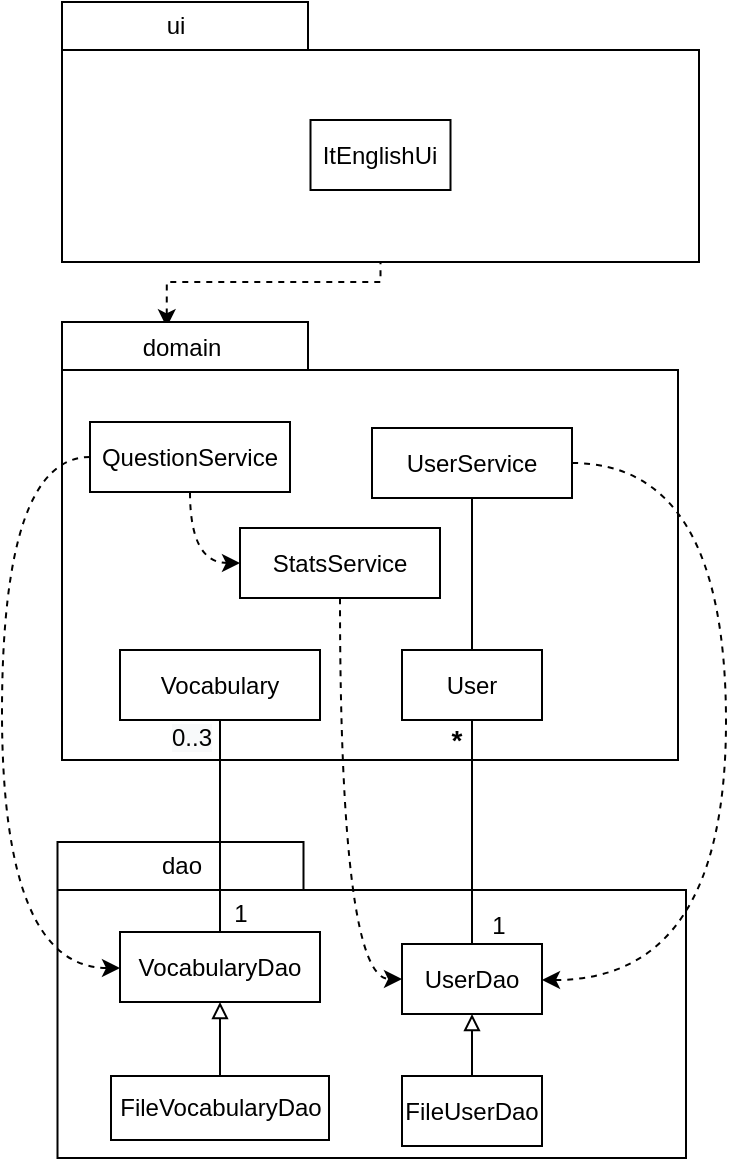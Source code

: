 <mxfile version="13.10.2" type="device"><diagram name="Page-1" id="b5b7bab2-c9e2-2cf4-8b2a-24fd1a2a6d21"><mxGraphModel dx="981" dy="526" grid="0" gridSize="10" guides="1" tooltips="1" connect="1" arrows="1" fold="1" page="1" pageScale="1" pageWidth="827" pageHeight="1169" background="#ffffff" math="0" shadow="0"><root><mxCell id="0"/><mxCell id="1" parent="0"/><mxCell id="R1XqngZ5fCByOVn2Mzdy-4" value="" style="shape=folder;fontStyle=1;spacingTop=10;tabWidth=123;tabHeight=24;tabPosition=left;html=1;rounded=0;shadow=0;comic=0;labelBackgroundColor=none;strokeWidth=1;fontFamily=Verdana;fontSize=10;align=center;" parent="1" vertex="1"><mxGeometry x="350" y="180" width="318.5" height="130" as="geometry"/></mxCell><mxCell id="R1XqngZ5fCByOVn2Mzdy-33" style="edgeStyle=orthogonalEdgeStyle;rounded=0;orthogonalLoop=1;jettySize=auto;html=1;dashed=1;startArrow=classic;startFill=1;endArrow=none;endFill=0;exitX=0.17;exitY=0.012;exitDx=0;exitDy=0;exitPerimeter=0;" parent="1" source="R1XqngZ5fCByOVn2Mzdy-14" target="R1XqngZ5fCByOVn2Mzdy-4" edge="1"><mxGeometry relative="1" as="geometry"/></mxCell><mxCell id="R1XqngZ5fCByOVn2Mzdy-14" value="&lt;span style=&quot;color: rgba(0 , 0 , 0 , 0) ; font-family: monospace ; font-size: 0px ; font-weight: 400&quot;&gt;%3CmxGraphModel%3E%3Croot%3E%3CmxCell%20id%3D%220%22%2F%3E%3CmxCell%20id%3D%221%22%20parent%3D%220%22%2F%3E%3CmxCell%20id%3D%222%22%20value%3D%22Domain%22%20style%3D%22text%3Bhtml%3D1%3BstrokeColor%3Dnone%3BfillColor%3Dnone%3Balign%3Dcenter%3BverticalAlign%3Dmiddle%3BwhiteSpace%3Dwrap%3Brounded%3D0%3B%22%20vertex%3D%221%22%20parent%3D%221%22%3E%3CmxGeometry%20x%3D%22360%22%20y%3D%22340%22%20width%3D%2240%22%20height%3D%2220%22%20as%3D%22geometry%22%2F%3E%3C%2FmxCell%3E%3C%2Froot%3E%3C%2FmxGraphModel%3E&lt;/span&gt;" style="shape=folder;fontStyle=1;spacingTop=10;tabWidth=123;tabHeight=24;tabPosition=left;html=1;rounded=0;shadow=0;comic=0;labelBackgroundColor=none;strokeWidth=1;fontFamily=Verdana;fontSize=10;align=center;" parent="1" vertex="1"><mxGeometry x="350" y="340" width="308" height="219" as="geometry"/></mxCell><mxCell id="R1XqngZ5fCByOVn2Mzdy-15" value="" style="shape=folder;fontStyle=1;spacingTop=10;tabWidth=123;tabHeight=24;tabPosition=left;html=1;rounded=0;shadow=0;comic=0;labelBackgroundColor=none;strokeWidth=1;fontFamily=Verdana;fontSize=10;align=center;" parent="1" vertex="1"><mxGeometry x="347.75" y="600" width="314.25" height="158" as="geometry"/></mxCell><mxCell id="R1XqngZ5fCByOVn2Mzdy-16" value="ui" style="text;html=1;strokeColor=none;fillColor=none;align=center;verticalAlign=middle;whiteSpace=wrap;rounded=0;" parent="1" vertex="1"><mxGeometry x="387" y="182" width="40" height="20" as="geometry"/></mxCell><mxCell id="R1XqngZ5fCByOVn2Mzdy-17" value="domain" style="text;html=1;strokeColor=none;fillColor=none;align=center;verticalAlign=middle;whiteSpace=wrap;rounded=0;" parent="1" vertex="1"><mxGeometry x="390" y="343" width="40" height="20" as="geometry"/></mxCell><mxCell id="R1XqngZ5fCByOVn2Mzdy-18" value="dao" style="text;html=1;strokeColor=none;fillColor=none;align=center;verticalAlign=middle;whiteSpace=wrap;rounded=0;" parent="1" vertex="1"><mxGeometry x="390" y="602" width="40" height="20" as="geometry"/></mxCell><mxCell id="R1XqngZ5fCByOVn2Mzdy-19" value="ItEnglishUi" style="rounded=0;whiteSpace=wrap;html=1;" parent="1" vertex="1"><mxGeometry x="474.25" y="239" width="70" height="35" as="geometry"/></mxCell><mxCell id="9R7vyvfOYAVOgFnRvdj_-23" style="edgeStyle=orthogonalEdgeStyle;curved=1;rounded=0;orthogonalLoop=1;jettySize=auto;html=1;endArrow=classic;endFill=1;dashed=1;" edge="1" parent="1" source="R1XqngZ5fCByOVn2Mzdy-22" target="R1XqngZ5fCByOVn2Mzdy-26"><mxGeometry relative="1" as="geometry"><mxPoint x="710" y="639" as="targetPoint"/><Array as="points"><mxPoint x="682" y="410"/><mxPoint x="682" y="669"/></Array></mxGeometry></mxCell><mxCell id="R1XqngZ5fCByOVn2Mzdy-22" value="UserService" style="rounded=0;whiteSpace=wrap;html=1;" parent="1" vertex="1"><mxGeometry x="505" y="393" width="100" height="35" as="geometry"/></mxCell><mxCell id="R1XqngZ5fCByOVn2Mzdy-27" style="edgeStyle=orthogonalEdgeStyle;rounded=0;orthogonalLoop=1;jettySize=auto;html=1;endArrow=none;endFill=0;" parent="1" source="R1XqngZ5fCByOVn2Mzdy-25" target="R1XqngZ5fCByOVn2Mzdy-22" edge="1"><mxGeometry relative="1" as="geometry"/></mxCell><mxCell id="R1XqngZ5fCByOVn2Mzdy-25" value="User" style="rounded=0;whiteSpace=wrap;html=1;" parent="1" vertex="1"><mxGeometry x="520" y="504" width="70" height="35" as="geometry"/></mxCell><mxCell id="R1XqngZ5fCByOVn2Mzdy-28" style="edgeStyle=orthogonalEdgeStyle;rounded=0;orthogonalLoop=1;jettySize=auto;html=1;endArrow=none;endFill=0;" parent="1" source="R1XqngZ5fCByOVn2Mzdy-26" target="R1XqngZ5fCByOVn2Mzdy-25" edge="1"><mxGeometry relative="1" as="geometry"/></mxCell><mxCell id="R1XqngZ5fCByOVn2Mzdy-26" value="UserDao" style="rounded=0;whiteSpace=wrap;html=1;" parent="1" vertex="1"><mxGeometry x="520" y="651" width="70" height="35" as="geometry"/></mxCell><mxCell id="R1XqngZ5fCByOVn2Mzdy-34" value="&lt;b&gt;&lt;font style=&quot;font-size: 14px&quot;&gt;*&lt;/font&gt;&lt;/b&gt;" style="text;html=1;align=center;verticalAlign=middle;resizable=0;points=[];autosize=1;" parent="1" vertex="1"><mxGeometry x="539" y="539" width="15" height="19" as="geometry"/></mxCell><mxCell id="9R7vyvfOYAVOgFnRvdj_-25" style="edgeStyle=orthogonalEdgeStyle;curved=1;rounded=0;orthogonalLoop=1;jettySize=auto;html=1;dashed=1;endArrow=classic;endFill=1;strokeColor=#000000;" edge="1" parent="1" source="9R7vyvfOYAVOgFnRvdj_-1" target="9R7vyvfOYAVOgFnRvdj_-5"><mxGeometry relative="1" as="geometry"><mxPoint x="285" y="597" as="targetPoint"/><Array as="points"><mxPoint x="320" y="408"/><mxPoint x="320" y="663"/></Array></mxGeometry></mxCell><mxCell id="9R7vyvfOYAVOgFnRvdj_-37" style="edgeStyle=orthogonalEdgeStyle;curved=1;rounded=0;orthogonalLoop=1;jettySize=auto;html=1;entryX=0;entryY=0.5;entryDx=0;entryDy=0;endArrow=classic;endFill=1;strokeColor=#000000;dashed=1;" edge="1" parent="1" source="9R7vyvfOYAVOgFnRvdj_-1" target="9R7vyvfOYAVOgFnRvdj_-2"><mxGeometry relative="1" as="geometry"/></mxCell><mxCell id="9R7vyvfOYAVOgFnRvdj_-1" value="QuestionService" style="rounded=0;whiteSpace=wrap;html=1;" vertex="1" parent="1"><mxGeometry x="364" y="390" width="100" height="35" as="geometry"/></mxCell><mxCell id="9R7vyvfOYAVOgFnRvdj_-24" style="edgeStyle=orthogonalEdgeStyle;curved=1;rounded=0;orthogonalLoop=1;jettySize=auto;html=1;dashed=1;endArrow=classic;endFill=1;strokeColor=#000000;entryX=0;entryY=0.5;entryDx=0;entryDy=0;" edge="1" parent="1" source="9R7vyvfOYAVOgFnRvdj_-2" target="R1XqngZ5fCByOVn2Mzdy-26"><mxGeometry relative="1" as="geometry"><mxPoint x="505" y="597" as="targetPoint"/></mxGeometry></mxCell><mxCell id="9R7vyvfOYAVOgFnRvdj_-2" value="StatsService" style="rounded=0;whiteSpace=wrap;html=1;" vertex="1" parent="1"><mxGeometry x="439" y="443" width="100" height="35" as="geometry"/></mxCell><mxCell id="9R7vyvfOYAVOgFnRvdj_-32" style="edgeStyle=orthogonalEdgeStyle;curved=1;rounded=0;orthogonalLoop=1;jettySize=auto;html=1;endArrow=none;endFill=0;strokeColor=#000000;" edge="1" parent="1" source="9R7vyvfOYAVOgFnRvdj_-4" target="9R7vyvfOYAVOgFnRvdj_-5"><mxGeometry relative="1" as="geometry"/></mxCell><mxCell id="9R7vyvfOYAVOgFnRvdj_-4" value="Vocabulary" style="rounded=0;whiteSpace=wrap;html=1;" vertex="1" parent="1"><mxGeometry x="379" y="504" width="100" height="35" as="geometry"/></mxCell><mxCell id="9R7vyvfOYAVOgFnRvdj_-5" value="VocabularyDao" style="rounded=0;whiteSpace=wrap;html=1;" vertex="1" parent="1"><mxGeometry x="379" y="645" width="100" height="35" as="geometry"/></mxCell><mxCell id="9R7vyvfOYAVOgFnRvdj_-14" style="edgeStyle=orthogonalEdgeStyle;rounded=0;orthogonalLoop=1;jettySize=auto;html=1;endArrow=block;endFill=0;" edge="1" parent="1" source="9R7vyvfOYAVOgFnRvdj_-6" target="9R7vyvfOYAVOgFnRvdj_-5"><mxGeometry relative="1" as="geometry"/></mxCell><mxCell id="9R7vyvfOYAVOgFnRvdj_-6" value="FileVocabularyDao" style="rounded=0;whiteSpace=wrap;html=1;" vertex="1" parent="1"><mxGeometry x="374.5" y="717" width="109" height="32" as="geometry"/></mxCell><mxCell id="9R7vyvfOYAVOgFnRvdj_-16" style="edgeStyle=orthogonalEdgeStyle;rounded=0;orthogonalLoop=1;jettySize=auto;html=1;endArrow=block;endFill=0;" edge="1" parent="1" source="9R7vyvfOYAVOgFnRvdj_-8" target="R1XqngZ5fCByOVn2Mzdy-26"><mxGeometry relative="1" as="geometry"/></mxCell><mxCell id="9R7vyvfOYAVOgFnRvdj_-8" value="FileUserDao" style="rounded=0;whiteSpace=wrap;html=1;" vertex="1" parent="1"><mxGeometry x="520" y="717" width="70" height="35" as="geometry"/></mxCell><mxCell id="9R7vyvfOYAVOgFnRvdj_-27" value="1" style="text;html=1;align=center;verticalAlign=middle;resizable=0;points=[];autosize=1;" vertex="1" parent="1"><mxGeometry x="559" y="633" width="17" height="18" as="geometry"/></mxCell><mxCell id="9R7vyvfOYAVOgFnRvdj_-33" value="1" style="text;html=1;align=center;verticalAlign=middle;resizable=0;points=[];autosize=1;" vertex="1" parent="1"><mxGeometry x="430" y="627" width="17" height="18" as="geometry"/></mxCell><mxCell id="9R7vyvfOYAVOgFnRvdj_-34" value="&lt;span style=&quot;color: rgb(0 , 0 , 0) ; font-family: &amp;#34;helvetica&amp;#34; ; font-size: 12px ; font-style: normal ; font-weight: 400 ; letter-spacing: normal ; text-align: center ; text-indent: 0px ; text-transform: none ; word-spacing: 0px ; background-color: rgb(248 , 249 , 250) ; display: inline ; float: none&quot;&gt;0..3&lt;/span&gt;" style="text;whiteSpace=wrap;html=1;" vertex="1" parent="1"><mxGeometry x="402.999" y="534.496" width="40" height="28" as="geometry"/></mxCell></root></mxGraphModel></diagram></mxfile>